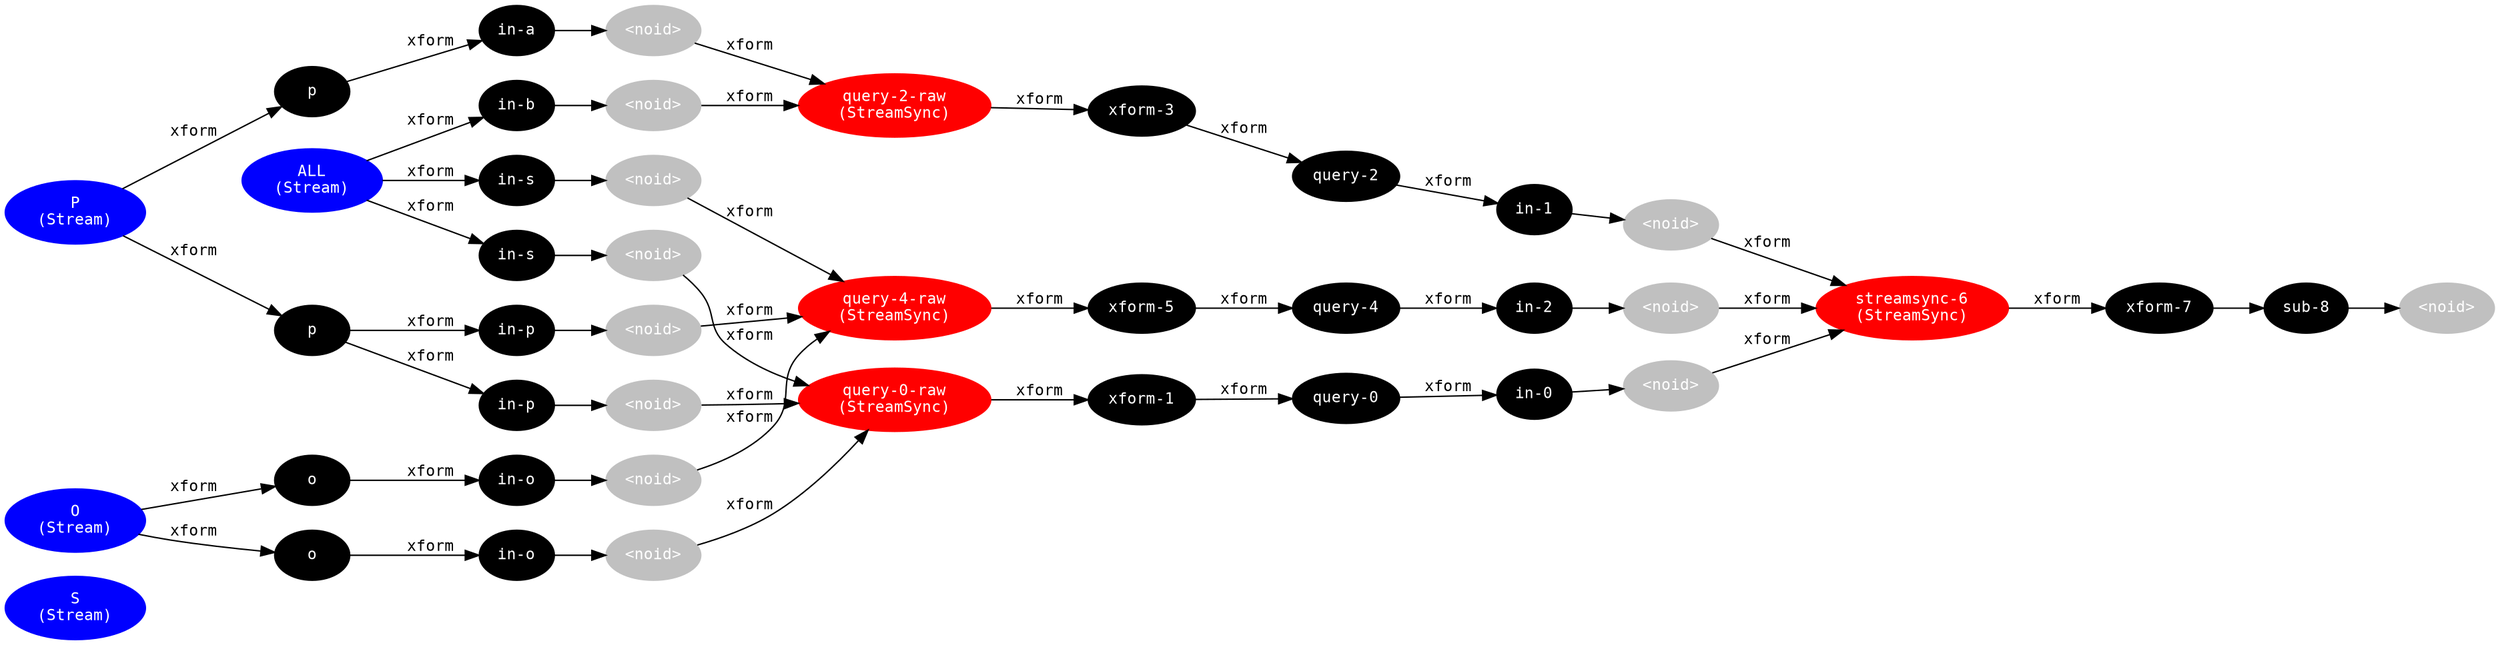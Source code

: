 digraph g {
rankdir=LR;
node[fontname=Inconsolata,fontsize=11,style=filled,fontcolor=white];
edge[fontname=Inconsolata,fontsize=11];
s0[label="S\n(Stream)", color="blue"];
s1[label="P\n(Stream)", color="blue"];
s2[label="p", color="black"];
s3[label="in-p", color="black"];
s4[label="<noid>", color="gray"];
s5[label="query-0-raw\n(StreamSync)", color="red"];
s6[label="xform-1", color="black"];
s7[label="query-0", color="black"];
s8[label="in-0", color="black"];
s9[label="<noid>", color="gray"];
s10[label="streamsync-6\n(StreamSync)", color="red"];
s11[label="xform-7", color="black"];
s12[label="sub-8", color="black"];
s13[label="<noid>", color="gray"];
s14[label="in-p", color="black"];
s15[label="<noid>", color="gray"];
s16[label="query-4-raw\n(StreamSync)", color="red"];
s17[label="xform-5", color="black"];
s18[label="query-4", color="black"];
s19[label="in-2", color="black"];
s20[label="<noid>", color="gray"];
s21[label="p", color="black"];
s22[label="in-a", color="black"];
s23[label="<noid>", color="gray"];
s24[label="query-2-raw\n(StreamSync)", color="red"];
s25[label="xform-3", color="black"];
s26[label="query-2", color="black"];
s27[label="in-1", color="black"];
s28[label="<noid>", color="gray"];
s29[label="O\n(Stream)", color="blue"];
s30[label="o", color="black"];
s31[label="in-o", color="black"];
s32[label="<noid>", color="gray"];
s33[label="o", color="black"];
s34[label="in-o", color="black"];
s35[label="<noid>", color="gray"];
s36[label="ALL\n(Stream)", color="blue"];
s37[label="in-s", color="black"];
s38[label="<noid>", color="gray"];
s39[label="in-b", color="black"];
s40[label="<noid>", color="gray"];
s41[label="in-s", color="black"];
s42[label="<noid>", color="gray"];
s12 -> s13;
s11 -> s12;
s10 -> s11[label="xform"];
s9 -> s10[label="xform"];
s8 -> s9;
s7 -> s8[label="xform"];
s6 -> s7[label="xform"];
s5 -> s6[label="xform"];
s4 -> s5[label="xform"];
s3 -> s4;
s20 -> s10[label="xform"];
s19 -> s20;
s18 -> s19[label="xform"];
s17 -> s18[label="xform"];
s16 -> s17[label="xform"];
s15 -> s16[label="xform"];
s14 -> s15;
s2 -> s3[label="xform"];
s2 -> s14[label="xform"];
s28 -> s10[label="xform"];
s27 -> s28;
s26 -> s27[label="xform"];
s25 -> s26[label="xform"];
s24 -> s25[label="xform"];
s23 -> s24[label="xform"];
s22 -> s23;
s21 -> s22[label="xform"];
s1 -> s2[label="xform"];
s1 -> s21[label="xform"];
s32 -> s5[label="xform"];
s31 -> s32;
s30 -> s31[label="xform"];
s35 -> s16[label="xform"];
s34 -> s35;
s33 -> s34[label="xform"];
s29 -> s30[label="xform"];
s29 -> s33[label="xform"];
s38 -> s5[label="xform"];
s37 -> s38;
s40 -> s24[label="xform"];
s39 -> s40;
s42 -> s16[label="xform"];
s41 -> s42;
s36 -> s37[label="xform"];
s36 -> s39[label="xform"];
s36 -> s41[label="xform"];
}